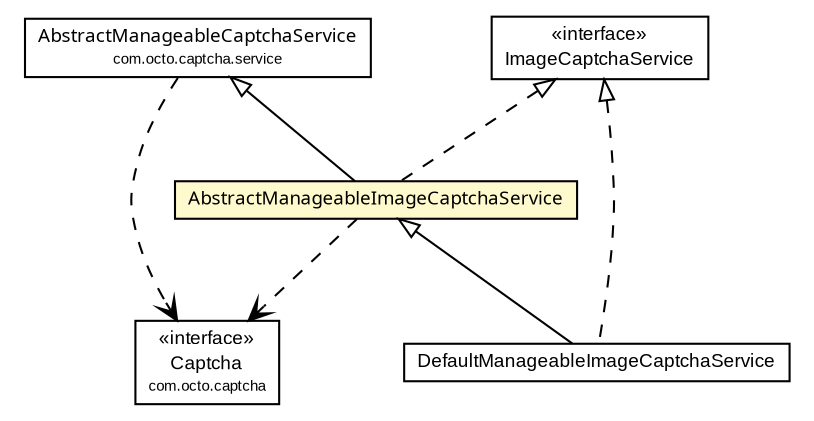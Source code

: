 #!/usr/local/bin/dot
#
# Class diagram 
# Generated by UmlGraph version 4.6 (http://www.spinellis.gr/sw/umlgraph)
#

digraph G {
	edge [fontname="arial",fontsize=10,labelfontname="arial",labelfontsize=10];
	node [fontname="arial",fontsize=10,shape=plaintext];
	// com.octo.captcha.service.AbstractManageableCaptchaService
	c19360 [label=<<table border="0" cellborder="1" cellspacing="0" cellpadding="2" port="p" href="../AbstractManageableCaptchaService.html">
		<tr><td><table border="0" cellspacing="0" cellpadding="1">
			<tr><td><font face="ariali"> AbstractManageableCaptchaService </font></td></tr>
			<tr><td><font point-size="7.0"> com.octo.captcha.service </font></td></tr>
		</table></td></tr>
		</table>>, fontname="arial", fontcolor="black", fontsize=9.0];
	// com.octo.captcha.service.image.ImageCaptchaService
	c19365 [label=<<table border="0" cellborder="1" cellspacing="0" cellpadding="2" port="p" href="./ImageCaptchaService.html">
		<tr><td><table border="0" cellspacing="0" cellpadding="1">
			<tr><td> &laquo;interface&raquo; </td></tr>
			<tr><td> ImageCaptchaService </td></tr>
		</table></td></tr>
		</table>>, fontname="arial", fontcolor="black", fontsize=9.0];
	// com.octo.captcha.service.image.DefaultManageableImageCaptchaService
	c19366 [label=<<table border="0" cellborder="1" cellspacing="0" cellpadding="2" port="p" href="./DefaultManageableImageCaptchaService.html">
		<tr><td><table border="0" cellspacing="0" cellpadding="1">
			<tr><td> DefaultManageableImageCaptchaService </td></tr>
		</table></td></tr>
		</table>>, fontname="arial", fontcolor="black", fontsize=9.0];
	// com.octo.captcha.service.image.AbstractManageableImageCaptchaService
	c19367 [label=<<table border="0" cellborder="1" cellspacing="0" cellpadding="2" port="p" bgcolor="lemonChiffon" href="./AbstractManageableImageCaptchaService.html">
		<tr><td><table border="0" cellspacing="0" cellpadding="1">
			<tr><td><font face="ariali"> AbstractManageableImageCaptchaService </font></td></tr>
		</table></td></tr>
		</table>>, fontname="arial", fontcolor="black", fontsize=9.0];
	//com.octo.captcha.service.image.DefaultManageableImageCaptchaService extends com.octo.captcha.service.image.AbstractManageableImageCaptchaService
	c19367:p -> c19366:p [dir=back,arrowtail=empty];
	//com.octo.captcha.service.image.DefaultManageableImageCaptchaService implements com.octo.captcha.service.image.ImageCaptchaService
	c19365:p -> c19366:p [dir=back,arrowtail=empty,style=dashed];
	//com.octo.captcha.service.image.AbstractManageableImageCaptchaService extends com.octo.captcha.service.AbstractManageableCaptchaService
	c19360:p -> c19367:p [dir=back,arrowtail=empty];
	//com.octo.captcha.service.image.AbstractManageableImageCaptchaService implements com.octo.captcha.service.image.ImageCaptchaService
	c19365:p -> c19367:p [dir=back,arrowtail=empty,style=dashed];
	// com.octo.captcha.service.AbstractManageableCaptchaService DEPEND com.octo.captcha.Captcha
	c19360:p -> c19386:p [taillabel="", label="", headlabel="", fontname="arial", fontcolor="black", fontsize=10.0, color="black", arrowhead=open, style=dashed];
	// com.octo.captcha.service.image.AbstractManageableImageCaptchaService DEPEND com.octo.captcha.Captcha
	c19367:p -> c19386:p [taillabel="", label="", headlabel="", fontname="arial", fontcolor="black", fontsize=10.0, color="black", arrowhead=open, style=dashed];
	// com.octo.captcha.Captcha
	c19386 [label=<<table border="0" cellborder="1" cellspacing="0" cellpadding="2" port="p" href="http://java.sun.com/j2se/1.4.2/docs/api/com/octo/captcha/Captcha.html">
		<tr><td><table border="0" cellspacing="0" cellpadding="1">
			<tr><td> &laquo;interface&raquo; </td></tr>
			<tr><td> Captcha </td></tr>
			<tr><td><font point-size="7.0"> com.octo.captcha </font></td></tr>
		</table></td></tr>
		</table>>, fontname="arial", fontcolor="black", fontsize=9.0];
}

